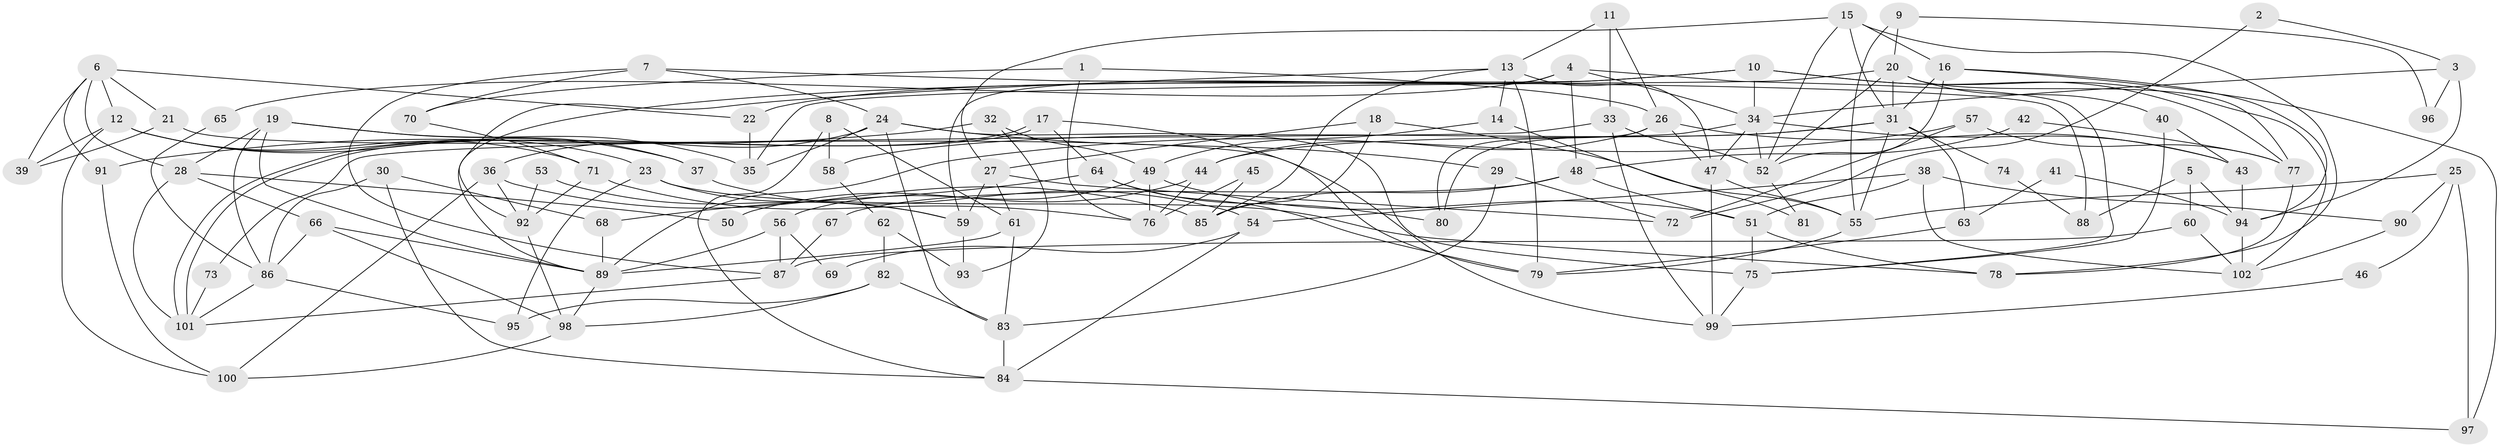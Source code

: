 // coarse degree distribution, {2: 0.15, 5: 0.2, 6: 0.125, 8: 0.1, 7: 0.175, 4: 0.125, 3: 0.075, 11: 0.025, 9: 0.025}
// Generated by graph-tools (version 1.1) at 2025/52/03/04/25 21:52:22]
// undirected, 102 vertices, 204 edges
graph export_dot {
graph [start="1"]
  node [color=gray90,style=filled];
  1;
  2;
  3;
  4;
  5;
  6;
  7;
  8;
  9;
  10;
  11;
  12;
  13;
  14;
  15;
  16;
  17;
  18;
  19;
  20;
  21;
  22;
  23;
  24;
  25;
  26;
  27;
  28;
  29;
  30;
  31;
  32;
  33;
  34;
  35;
  36;
  37;
  38;
  39;
  40;
  41;
  42;
  43;
  44;
  45;
  46;
  47;
  48;
  49;
  50;
  51;
  52;
  53;
  54;
  55;
  56;
  57;
  58;
  59;
  60;
  61;
  62;
  63;
  64;
  65;
  66;
  67;
  68;
  69;
  70;
  71;
  72;
  73;
  74;
  75;
  76;
  77;
  78;
  79;
  80;
  81;
  82;
  83;
  84;
  85;
  86;
  87;
  88;
  89;
  90;
  91;
  92;
  93;
  94;
  95;
  96;
  97;
  98;
  99;
  100;
  101;
  102;
  1 -- 26;
  1 -- 76;
  1 -- 70;
  2 -- 72;
  2 -- 3;
  3 -- 34;
  3 -- 94;
  3 -- 96;
  4 -- 75;
  4 -- 48;
  4 -- 34;
  4 -- 59;
  4 -- 65;
  5 -- 60;
  5 -- 94;
  5 -- 88;
  6 -- 21;
  6 -- 22;
  6 -- 12;
  6 -- 28;
  6 -- 39;
  6 -- 91;
  7 -- 87;
  7 -- 70;
  7 -- 24;
  7 -- 88;
  8 -- 84;
  8 -- 61;
  8 -- 58;
  9 -- 20;
  9 -- 55;
  9 -- 96;
  10 -- 89;
  10 -- 34;
  10 -- 22;
  10 -- 77;
  10 -- 102;
  11 -- 13;
  11 -- 33;
  11 -- 26;
  12 -- 23;
  12 -- 37;
  12 -- 39;
  12 -- 71;
  12 -- 100;
  13 -- 47;
  13 -- 79;
  13 -- 14;
  13 -- 85;
  13 -- 92;
  14 -- 49;
  14 -- 81;
  15 -- 52;
  15 -- 78;
  15 -- 16;
  15 -- 27;
  15 -- 31;
  16 -- 97;
  16 -- 31;
  16 -- 52;
  16 -- 94;
  17 -- 64;
  17 -- 101;
  17 -- 101;
  17 -- 99;
  18 -- 27;
  18 -- 55;
  18 -- 85;
  19 -- 89;
  19 -- 28;
  19 -- 35;
  19 -- 37;
  19 -- 86;
  20 -- 31;
  20 -- 35;
  20 -- 40;
  20 -- 52;
  20 -- 77;
  21 -- 39;
  21 -- 79;
  22 -- 35;
  23 -- 59;
  23 -- 95;
  23 -- 78;
  24 -- 36;
  24 -- 29;
  24 -- 35;
  24 -- 75;
  24 -- 83;
  25 -- 55;
  25 -- 90;
  25 -- 46;
  25 -- 97;
  26 -- 47;
  26 -- 43;
  26 -- 44;
  26 -- 80;
  27 -- 72;
  27 -- 59;
  27 -- 61;
  28 -- 101;
  28 -- 50;
  28 -- 66;
  29 -- 83;
  29 -- 72;
  30 -- 84;
  30 -- 86;
  30 -- 68;
  31 -- 44;
  31 -- 55;
  31 -- 58;
  31 -- 63;
  31 -- 74;
  32 -- 49;
  32 -- 91;
  32 -- 93;
  33 -- 52;
  33 -- 99;
  33 -- 73;
  34 -- 52;
  34 -- 43;
  34 -- 47;
  34 -- 80;
  36 -- 92;
  36 -- 85;
  36 -- 100;
  37 -- 54;
  38 -- 51;
  38 -- 102;
  38 -- 54;
  38 -- 90;
  40 -- 43;
  40 -- 75;
  41 -- 94;
  41 -- 63;
  42 -- 77;
  42 -- 48;
  43 -- 94;
  44 -- 50;
  44 -- 76;
  45 -- 85;
  45 -- 76;
  46 -- 99;
  47 -- 99;
  47 -- 55;
  48 -- 51;
  48 -- 85;
  48 -- 67;
  49 -- 76;
  49 -- 51;
  49 -- 56;
  51 -- 78;
  51 -- 75;
  52 -- 81;
  53 -- 59;
  53 -- 92;
  54 -- 69;
  54 -- 84;
  55 -- 79;
  56 -- 89;
  56 -- 69;
  56 -- 87;
  57 -- 89;
  57 -- 77;
  57 -- 72;
  58 -- 62;
  59 -- 93;
  60 -- 87;
  60 -- 102;
  61 -- 83;
  61 -- 89;
  62 -- 93;
  62 -- 82;
  63 -- 79;
  64 -- 68;
  64 -- 80;
  64 -- 79;
  65 -- 86;
  66 -- 89;
  66 -- 86;
  66 -- 98;
  67 -- 87;
  68 -- 89;
  70 -- 71;
  71 -- 92;
  71 -- 76;
  73 -- 101;
  74 -- 88;
  75 -- 99;
  77 -- 78;
  82 -- 98;
  82 -- 83;
  82 -- 95;
  83 -- 84;
  84 -- 97;
  86 -- 95;
  86 -- 101;
  87 -- 101;
  89 -- 98;
  90 -- 102;
  91 -- 100;
  92 -- 98;
  94 -- 102;
  98 -- 100;
}

